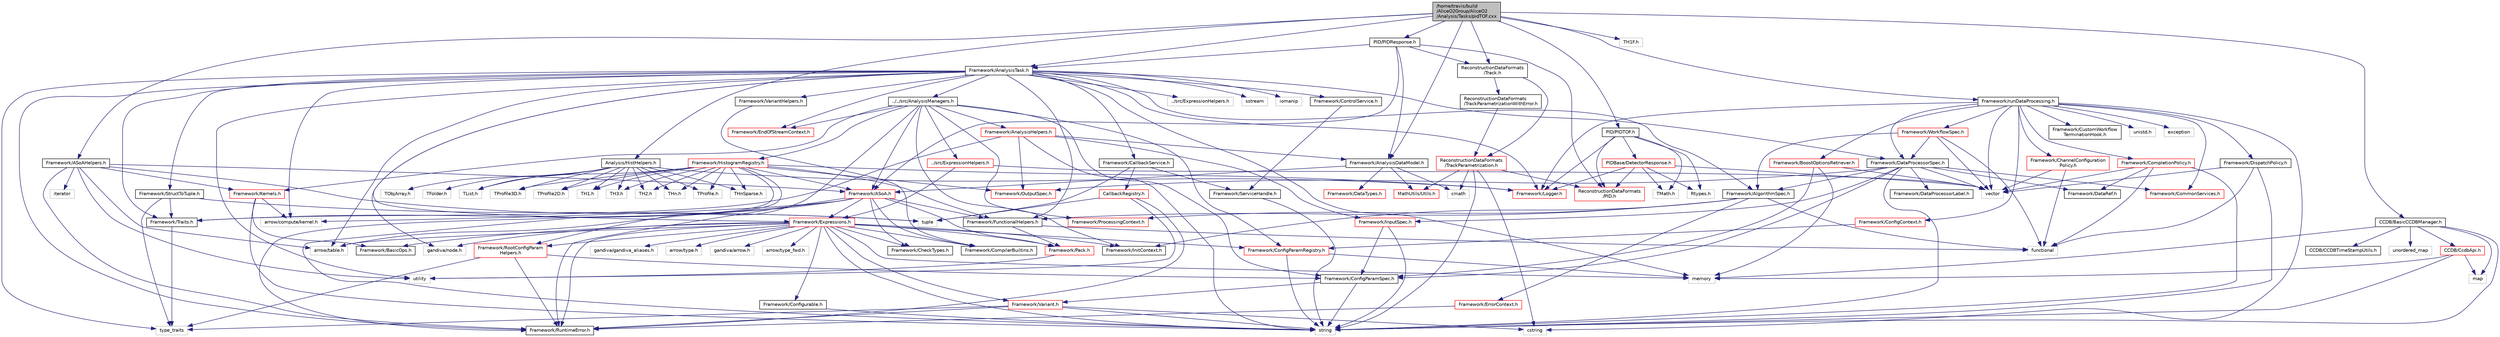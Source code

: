 digraph "/home/travis/build/AliceO2Group/AliceO2/Analysis/Tasks/pidTOF.cxx"
{
 // INTERACTIVE_SVG=YES
  bgcolor="transparent";
  edge [fontname="Helvetica",fontsize="10",labelfontname="Helvetica",labelfontsize="10"];
  node [fontname="Helvetica",fontsize="10",shape=record];
  Node0 [label="/home/travis/build\l/AliceO2Group/AliceO2\l/Analysis/Tasks/pidTOF.cxx",height=0.2,width=0.4,color="black", fillcolor="grey75", style="filled", fontcolor="black"];
  Node0 -> Node1 [color="midnightblue",fontsize="10",style="solid",fontname="Helvetica"];
  Node1 [label="Framework/AnalysisTask.h",height=0.2,width=0.4,color="black",URL="$d6/d57/AnalysisTask_8h.html"];
  Node1 -> Node2 [color="midnightblue",fontsize="10",style="solid",fontname="Helvetica"];
  Node2 [label="../../src/AnalysisManagers.h",height=0.2,width=0.4,color="black",URL="$df/db8/AnalysisManagers_8h.html"];
  Node2 -> Node3 [color="midnightblue",fontsize="10",style="solid",fontname="Helvetica"];
  Node3 [label="Framework/AnalysisHelpers.h",height=0.2,width=0.4,color="red",URL="$db/d34/AnalysisHelpers_8h.html"];
  Node3 -> Node4 [color="midnightblue",fontsize="10",style="solid",fontname="Helvetica"];
  Node4 [label="Framework/Traits.h",height=0.2,width=0.4,color="black",URL="$db/d31/Traits_8h.html"];
  Node4 -> Node5 [color="midnightblue",fontsize="10",style="solid",fontname="Helvetica"];
  Node5 [label="type_traits",height=0.2,width=0.4,color="grey75"];
  Node3 -> Node64 [color="midnightblue",fontsize="10",style="solid",fontname="Helvetica"];
  Node64 [label="Framework/AnalysisDataModel.h",height=0.2,width=0.4,color="black",URL="$d2/d8c/AnalysisDataModel_8h.html"];
  Node64 -> Node7 [color="midnightblue",fontsize="10",style="solid",fontname="Helvetica"];
  Node7 [label="Framework/ASoA.h",height=0.2,width=0.4,color="red",URL="$de/d33/ASoA_8h.html"];
  Node7 -> Node8 [color="midnightblue",fontsize="10",style="solid",fontname="Helvetica"];
  Node8 [label="Framework/Pack.h",height=0.2,width=0.4,color="red",URL="$dd/dce/Pack_8h.html"];
  Node8 -> Node10 [color="midnightblue",fontsize="10",style="solid",fontname="Helvetica"];
  Node10 [label="utility",height=0.2,width=0.4,color="grey75"];
  Node7 -> Node12 [color="midnightblue",fontsize="10",style="solid",fontname="Helvetica"];
  Node12 [label="Framework/CheckTypes.h",height=0.2,width=0.4,color="black",URL="$d1/d00/CheckTypes_8h.html"];
  Node7 -> Node13 [color="midnightblue",fontsize="10",style="solid",fontname="Helvetica"];
  Node13 [label="Framework/FunctionalHelpers.h",height=0.2,width=0.4,color="black",URL="$de/d9b/FunctionalHelpers_8h.html"];
  Node13 -> Node8 [color="midnightblue",fontsize="10",style="solid",fontname="Helvetica"];
  Node13 -> Node14 [color="midnightblue",fontsize="10",style="solid",fontname="Helvetica"];
  Node14 [label="functional",height=0.2,width=0.4,color="grey75"];
  Node7 -> Node15 [color="midnightblue",fontsize="10",style="solid",fontname="Helvetica"];
  Node15 [label="Framework/CompilerBuiltins.h",height=0.2,width=0.4,color="black",URL="$d9/de8/CompilerBuiltins_8h.html"];
  Node7 -> Node4 [color="midnightblue",fontsize="10",style="solid",fontname="Helvetica"];
  Node7 -> Node16 [color="midnightblue",fontsize="10",style="solid",fontname="Helvetica"];
  Node16 [label="Framework/Expressions.h",height=0.2,width=0.4,color="red",URL="$d0/d91/Expressions_8h.html"];
  Node16 -> Node17 [color="midnightblue",fontsize="10",style="solid",fontname="Helvetica"];
  Node17 [label="Framework/BasicOps.h",height=0.2,width=0.4,color="black",URL="$dd/dc2/BasicOps_8h.html"];
  Node16 -> Node15 [color="midnightblue",fontsize="10",style="solid",fontname="Helvetica"];
  Node16 -> Node8 [color="midnightblue",fontsize="10",style="solid",fontname="Helvetica"];
  Node16 -> Node12 [color="midnightblue",fontsize="10",style="solid",fontname="Helvetica"];
  Node16 -> Node18 [color="midnightblue",fontsize="10",style="solid",fontname="Helvetica"];
  Node18 [label="Framework/Configurable.h",height=0.2,width=0.4,color="black",URL="$d9/dff/Configurable_8h.html"];
  Node18 -> Node19 [color="midnightblue",fontsize="10",style="solid",fontname="Helvetica"];
  Node19 [label="string",height=0.2,width=0.4,color="grey75"];
  Node16 -> Node20 [color="midnightblue",fontsize="10",style="solid",fontname="Helvetica"];
  Node20 [label="Framework/Variant.h",height=0.2,width=0.4,color="red",URL="$de/d56/Variant_8h.html"];
  Node20 -> Node21 [color="midnightblue",fontsize="10",style="solid",fontname="Helvetica"];
  Node21 [label="Framework/RuntimeError.h",height=0.2,width=0.4,color="black",URL="$d1/d76/RuntimeError_8h.html"];
  Node20 -> Node5 [color="midnightblue",fontsize="10",style="solid",fontname="Helvetica"];
  Node20 -> Node22 [color="midnightblue",fontsize="10",style="solid",fontname="Helvetica"];
  Node22 [label="cstring",height=0.2,width=0.4,color="grey75"];
  Node20 -> Node19 [color="midnightblue",fontsize="10",style="solid",fontname="Helvetica"];
  Node16 -> Node28 [color="midnightblue",fontsize="10",style="solid",fontname="Helvetica"];
  Node28 [label="Framework/InitContext.h",height=0.2,width=0.4,color="black",URL="$d4/d2b/InitContext_8h.html"];
  Node16 -> Node29 [color="midnightblue",fontsize="10",style="solid",fontname="Helvetica"];
  Node29 [label="Framework/ConfigParamRegistry.h",height=0.2,width=0.4,color="red",URL="$de/dc6/ConfigParamRegistry_8h.html"];
  Node29 -> Node36 [color="midnightblue",fontsize="10",style="solid",fontname="Helvetica"];
  Node36 [label="memory",height=0.2,width=0.4,color="grey75"];
  Node29 -> Node19 [color="midnightblue",fontsize="10",style="solid",fontname="Helvetica"];
  Node16 -> Node38 [color="midnightblue",fontsize="10",style="solid",fontname="Helvetica"];
  Node38 [label="Framework/RootConfigParam\lHelpers.h",height=0.2,width=0.4,color="red",URL="$da/d88/RootConfigParamHelpers_8h.html"];
  Node38 -> Node31 [color="midnightblue",fontsize="10",style="solid",fontname="Helvetica"];
  Node31 [label="Framework/ConfigParamSpec.h",height=0.2,width=0.4,color="black",URL="$d0/d1c/ConfigParamSpec_8h.html"];
  Node31 -> Node20 [color="midnightblue",fontsize="10",style="solid",fontname="Helvetica"];
  Node31 -> Node19 [color="midnightblue",fontsize="10",style="solid",fontname="Helvetica"];
  Node38 -> Node21 [color="midnightblue",fontsize="10",style="solid",fontname="Helvetica"];
  Node38 -> Node5 [color="midnightblue",fontsize="10",style="solid",fontname="Helvetica"];
  Node16 -> Node21 [color="midnightblue",fontsize="10",style="solid",fontname="Helvetica"];
  Node16 -> Node41 [color="midnightblue",fontsize="10",style="solid",fontname="Helvetica"];
  Node41 [label="arrow/type_fwd.h",height=0.2,width=0.4,color="grey75"];
  Node16 -> Node42 [color="midnightblue",fontsize="10",style="solid",fontname="Helvetica"];
  Node42 [label="gandiva/gandiva_aliases.h",height=0.2,width=0.4,color="grey75"];
  Node16 -> Node43 [color="midnightblue",fontsize="10",style="solid",fontname="Helvetica"];
  Node43 [label="arrow/type.h",height=0.2,width=0.4,color="grey75"];
  Node16 -> Node44 [color="midnightblue",fontsize="10",style="solid",fontname="Helvetica"];
  Node44 [label="gandiva/arrow.h",height=0.2,width=0.4,color="grey75"];
  Node16 -> Node45 [color="midnightblue",fontsize="10",style="solid",fontname="Helvetica"];
  Node45 [label="arrow/table.h",height=0.2,width=0.4,color="grey75"];
  Node16 -> Node47 [color="midnightblue",fontsize="10",style="solid",fontname="Helvetica"];
  Node47 [label="gandiva/node.h",height=0.2,width=0.4,color="grey75"];
  Node16 -> Node19 [color="midnightblue",fontsize="10",style="solid",fontname="Helvetica"];
  Node16 -> Node36 [color="midnightblue",fontsize="10",style="solid",fontname="Helvetica"];
  Node7 -> Node21 [color="midnightblue",fontsize="10",style="solid",fontname="Helvetica"];
  Node7 -> Node45 [color="midnightblue",fontsize="10",style="solid",fontname="Helvetica"];
  Node7 -> Node54 [color="midnightblue",fontsize="10",style="solid",fontname="Helvetica"];
  Node54 [label="arrow/compute/kernel.h",height=0.2,width=0.4,color="grey75"];
  Node64 -> Node65 [color="midnightblue",fontsize="10",style="solid",fontname="Helvetica"];
  Node65 [label="MathUtils/Utils.h",height=0.2,width=0.4,color="red",URL="$d9/d52/Common_2MathUtils_2include_2MathUtils_2Utils_8h.html"];
  Node64 -> Node70 [color="midnightblue",fontsize="10",style="solid",fontname="Helvetica"];
  Node70 [label="cmath",height=0.2,width=0.4,color="grey75"];
  Node64 -> Node77 [color="midnightblue",fontsize="10",style="solid",fontname="Helvetica"];
  Node77 [label="Framework/DataTypes.h",height=0.2,width=0.4,color="red",URL="$d2/d12/DataTypes_8h.html"];
  Node3 -> Node78 [color="midnightblue",fontsize="10",style="solid",fontname="Helvetica"];
  Node78 [label="Framework/OutputSpec.h",height=0.2,width=0.4,color="red",URL="$db/d2d/OutputSpec_8h.html"];
  Node3 -> Node98 [color="midnightblue",fontsize="10",style="solid",fontname="Helvetica"];
  Node98 [label="Framework/InputSpec.h",height=0.2,width=0.4,color="red",URL="$d5/d3f/InputSpec_8h.html"];
  Node98 -> Node31 [color="midnightblue",fontsize="10",style="solid",fontname="Helvetica"];
  Node98 -> Node19 [color="midnightblue",fontsize="10",style="solid",fontname="Helvetica"];
  Node3 -> Node19 [color="midnightblue",fontsize="10",style="solid",fontname="Helvetica"];
  Node2 -> Node108 [color="midnightblue",fontsize="10",style="solid",fontname="Helvetica"];
  Node108 [label="Framework/Kernels.h",height=0.2,width=0.4,color="red",URL="$d0/d92/Kernels_8h.html"];
  Node108 -> Node17 [color="midnightblue",fontsize="10",style="solid",fontname="Helvetica"];
  Node108 -> Node54 [color="midnightblue",fontsize="10",style="solid",fontname="Helvetica"];
  Node108 -> Node19 [color="midnightblue",fontsize="10",style="solid",fontname="Helvetica"];
  Node2 -> Node7 [color="midnightblue",fontsize="10",style="solid",fontname="Helvetica"];
  Node2 -> Node110 [color="midnightblue",fontsize="10",style="solid",fontname="Helvetica"];
  Node110 [label="Framework/ProcessingContext.h",height=0.2,width=0.4,color="red",URL="$de/d6a/ProcessingContext_8h.html"];
  Node2 -> Node169 [color="midnightblue",fontsize="10",style="solid",fontname="Helvetica"];
  Node169 [label="Framework/EndOfStreamContext.h",height=0.2,width=0.4,color="red",URL="$d0/d77/EndOfStreamContext_8h.html"];
  Node2 -> Node170 [color="midnightblue",fontsize="10",style="solid",fontname="Helvetica"];
  Node170 [label="Framework/HistogramRegistry.h",height=0.2,width=0.4,color="red",URL="$da/dd6/HistogramRegistry_8h.html"];
  Node170 -> Node7 [color="midnightblue",fontsize="10",style="solid",fontname="Helvetica"];
  Node170 -> Node13 [color="midnightblue",fontsize="10",style="solid",fontname="Helvetica"];
  Node170 -> Node171 [color="midnightblue",fontsize="10",style="solid",fontname="Helvetica"];
  Node171 [label="Framework/Logger.h",height=0.2,width=0.4,color="red",URL="$dd/da4/Logger_8h.html"];
  Node170 -> Node78 [color="midnightblue",fontsize="10",style="solid",fontname="Helvetica"];
  Node170 -> Node21 [color="midnightblue",fontsize="10",style="solid",fontname="Helvetica"];
  Node170 -> Node173 [color="midnightblue",fontsize="10",style="solid",fontname="Helvetica"];
  Node173 [label="TH1.h",height=0.2,width=0.4,color="grey75"];
  Node170 -> Node174 [color="midnightblue",fontsize="10",style="solid",fontname="Helvetica"];
  Node174 [label="TH2.h",height=0.2,width=0.4,color="grey75"];
  Node170 -> Node175 [color="midnightblue",fontsize="10",style="solid",fontname="Helvetica"];
  Node175 [label="TH3.h",height=0.2,width=0.4,color="grey75"];
  Node170 -> Node176 [color="midnightblue",fontsize="10",style="solid",fontname="Helvetica"];
  Node176 [label="THn.h",height=0.2,width=0.4,color="grey75"];
  Node170 -> Node177 [color="midnightblue",fontsize="10",style="solid",fontname="Helvetica"];
  Node177 [label="THnSparse.h",height=0.2,width=0.4,color="grey75"];
  Node170 -> Node178 [color="midnightblue",fontsize="10",style="solid",fontname="Helvetica"];
  Node178 [label="TProfile.h",height=0.2,width=0.4,color="grey75"];
  Node170 -> Node179 [color="midnightblue",fontsize="10",style="solid",fontname="Helvetica"];
  Node179 [label="TProfile2D.h",height=0.2,width=0.4,color="grey75"];
  Node170 -> Node180 [color="midnightblue",fontsize="10",style="solid",fontname="Helvetica"];
  Node180 [label="TProfile3D.h",height=0.2,width=0.4,color="grey75"];
  Node170 -> Node117 [color="midnightblue",fontsize="10",style="solid",fontname="Helvetica"];
  Node117 [label="TList.h",height=0.2,width=0.4,color="grey75"];
  Node170 -> Node19 [color="midnightblue",fontsize="10",style="solid",fontname="Helvetica"];
  Node2 -> Node31 [color="midnightblue",fontsize="10",style="solid",fontname="Helvetica"];
  Node2 -> Node29 [color="midnightblue",fontsize="10",style="solid",fontname="Helvetica"];
  Node2 -> Node28 [color="midnightblue",fontsize="10",style="solid",fontname="Helvetica"];
  Node2 -> Node38 [color="midnightblue",fontsize="10",style="solid",fontname="Helvetica"];
  Node2 -> Node182 [color="midnightblue",fontsize="10",style="solid",fontname="Helvetica"];
  Node182 [label="../src/ExpressionHelpers.h",height=0.2,width=0.4,color="red",URL="$d1/d83/ExpressionHelpers_8h.html"];
  Node182 -> Node16 [color="midnightblue",fontsize="10",style="solid",fontname="Helvetica"];
  Node182 -> Node33 [color="midnightblue",fontsize="10",style="solid",fontname="Helvetica"];
  Node33 [label="vector",height=0.2,width=0.4,color="grey75"];
  Node1 -> Node184 [color="midnightblue",fontsize="10",style="solid",fontname="Helvetica"];
  Node184 [label="Framework/AlgorithmSpec.h",height=0.2,width=0.4,color="black",URL="$d0/d14/AlgorithmSpec_8h.html"];
  Node184 -> Node110 [color="midnightblue",fontsize="10",style="solid",fontname="Helvetica"];
  Node184 -> Node185 [color="midnightblue",fontsize="10",style="solid",fontname="Helvetica"];
  Node185 [label="Framework/ErrorContext.h",height=0.2,width=0.4,color="red",URL="$d7/dad/ErrorContext_8h.html"];
  Node185 -> Node21 [color="midnightblue",fontsize="10",style="solid",fontname="Helvetica"];
  Node184 -> Node28 [color="midnightblue",fontsize="10",style="solid",fontname="Helvetica"];
  Node184 -> Node13 [color="midnightblue",fontsize="10",style="solid",fontname="Helvetica"];
  Node184 -> Node14 [color="midnightblue",fontsize="10",style="solid",fontname="Helvetica"];
  Node1 -> Node186 [color="midnightblue",fontsize="10",style="solid",fontname="Helvetica"];
  Node186 [label="Framework/CallbackService.h",height=0.2,width=0.4,color="black",URL="$d9/d7f/CallbackService_8h.html"];
  Node186 -> Node187 [color="midnightblue",fontsize="10",style="solid",fontname="Helvetica"];
  Node187 [label="CallbackRegistry.h",height=0.2,width=0.4,color="red",URL="$d7/d3e/CallbackRegistry_8h.html",tooltip="A generic registry for callbacks. "];
  Node187 -> Node21 [color="midnightblue",fontsize="10",style="solid",fontname="Helvetica"];
  Node187 -> Node56 [color="midnightblue",fontsize="10",style="solid",fontname="Helvetica"];
  Node56 [label="tuple",height=0.2,width=0.4,color="grey75"];
  Node187 -> Node10 [color="midnightblue",fontsize="10",style="solid",fontname="Helvetica"];
  Node186 -> Node162 [color="midnightblue",fontsize="10",style="solid",fontname="Helvetica"];
  Node162 [label="Framework/ServiceHandle.h",height=0.2,width=0.4,color="black",URL="$d3/d28/ServiceHandle_8h.html"];
  Node162 -> Node19 [color="midnightblue",fontsize="10",style="solid",fontname="Helvetica"];
  Node186 -> Node56 [color="midnightblue",fontsize="10",style="solid",fontname="Helvetica"];
  Node1 -> Node188 [color="midnightblue",fontsize="10",style="solid",fontname="Helvetica"];
  Node188 [label="Framework/ControlService.h",height=0.2,width=0.4,color="black",URL="$d2/d43/ControlService_8h.html"];
  Node188 -> Node162 [color="midnightblue",fontsize="10",style="solid",fontname="Helvetica"];
  Node1 -> Node189 [color="midnightblue",fontsize="10",style="solid",fontname="Helvetica"];
  Node189 [label="Framework/DataProcessorSpec.h",height=0.2,width=0.4,color="black",URL="$d0/df4/DataProcessorSpec_8h.html"];
  Node189 -> Node184 [color="midnightblue",fontsize="10",style="solid",fontname="Helvetica"];
  Node189 -> Node31 [color="midnightblue",fontsize="10",style="solid",fontname="Helvetica"];
  Node189 -> Node190 [color="midnightblue",fontsize="10",style="solid",fontname="Helvetica"];
  Node190 [label="Framework/DataProcessorLabel.h",height=0.2,width=0.4,color="black",URL="$d1/df2/DataProcessorLabel_8h.html"];
  Node189 -> Node112 [color="midnightblue",fontsize="10",style="solid",fontname="Helvetica"];
  Node112 [label="Framework/DataRef.h",height=0.2,width=0.4,color="black",URL="$d5/dfb/DataRef_8h.html"];
  Node189 -> Node98 [color="midnightblue",fontsize="10",style="solid",fontname="Helvetica"];
  Node189 -> Node78 [color="midnightblue",fontsize="10",style="solid",fontname="Helvetica"];
  Node189 -> Node191 [color="midnightblue",fontsize="10",style="solid",fontname="Helvetica"];
  Node191 [label="Framework/CommonServices.h",height=0.2,width=0.4,color="red",URL="$d8/d02/CommonServices_8h.html"];
  Node189 -> Node19 [color="midnightblue",fontsize="10",style="solid",fontname="Helvetica"];
  Node189 -> Node33 [color="midnightblue",fontsize="10",style="solid",fontname="Helvetica"];
  Node1 -> Node16 [color="midnightblue",fontsize="10",style="solid",fontname="Helvetica"];
  Node1 -> Node192 [color="midnightblue",fontsize="10",style="solid",fontname="Helvetica"];
  Node192 [label="../src/ExpressionHelpers.h",height=0.2,width=0.4,color="grey75"];
  Node1 -> Node169 [color="midnightblue",fontsize="10",style="solid",fontname="Helvetica"];
  Node1 -> Node171 [color="midnightblue",fontsize="10",style="solid",fontname="Helvetica"];
  Node1 -> Node55 [color="midnightblue",fontsize="10",style="solid",fontname="Helvetica"];
  Node55 [label="Framework/StructToTuple.h",height=0.2,width=0.4,color="black",URL="$db/d4f/StructToTuple_8h.html"];
  Node55 -> Node4 [color="midnightblue",fontsize="10",style="solid",fontname="Helvetica"];
  Node55 -> Node56 [color="midnightblue",fontsize="10",style="solid",fontname="Helvetica"];
  Node55 -> Node5 [color="midnightblue",fontsize="10",style="solid",fontname="Helvetica"];
  Node1 -> Node13 [color="midnightblue",fontsize="10",style="solid",fontname="Helvetica"];
  Node1 -> Node4 [color="midnightblue",fontsize="10",style="solid",fontname="Helvetica"];
  Node1 -> Node57 [color="midnightblue",fontsize="10",style="solid",fontname="Helvetica"];
  Node57 [label="Framework/VariantHelpers.h",height=0.2,width=0.4,color="black",URL="$d7/dbe/VariantHelpers_8h.html"];
  Node57 -> Node15 [color="midnightblue",fontsize="10",style="solid",fontname="Helvetica"];
  Node1 -> Node21 [color="midnightblue",fontsize="10",style="solid",fontname="Helvetica"];
  Node1 -> Node54 [color="midnightblue",fontsize="10",style="solid",fontname="Helvetica"];
  Node1 -> Node45 [color="midnightblue",fontsize="10",style="solid",fontname="Helvetica"];
  Node1 -> Node47 [color="midnightblue",fontsize="10",style="solid",fontname="Helvetica"];
  Node1 -> Node5 [color="midnightblue",fontsize="10",style="solid",fontname="Helvetica"];
  Node1 -> Node10 [color="midnightblue",fontsize="10",style="solid",fontname="Helvetica"];
  Node1 -> Node36 [color="midnightblue",fontsize="10",style="solid",fontname="Helvetica"];
  Node1 -> Node59 [color="midnightblue",fontsize="10",style="solid",fontname="Helvetica"];
  Node59 [label="sstream",height=0.2,width=0.4,color="grey75"];
  Node1 -> Node193 [color="midnightblue",fontsize="10",style="solid",fontname="Helvetica"];
  Node193 [label="iomanip",height=0.2,width=0.4,color="grey75"];
  Node0 -> Node64 [color="midnightblue",fontsize="10",style="solid",fontname="Helvetica"];
  Node0 -> Node194 [color="midnightblue",fontsize="10",style="solid",fontname="Helvetica"];
  Node194 [label="Framework/ASoAHelpers.h",height=0.2,width=0.4,color="black",URL="$d0/df7/ASoAHelpers_8h.html"];
  Node194 -> Node7 [color="midnightblue",fontsize="10",style="solid",fontname="Helvetica"];
  Node194 -> Node108 [color="midnightblue",fontsize="10",style="solid",fontname="Helvetica"];
  Node194 -> Node21 [color="midnightblue",fontsize="10",style="solid",fontname="Helvetica"];
  Node194 -> Node45 [color="midnightblue",fontsize="10",style="solid",fontname="Helvetica"];
  Node194 -> Node148 [color="midnightblue",fontsize="10",style="solid",fontname="Helvetica"];
  Node148 [label="iterator",height=0.2,width=0.4,color="grey75"];
  Node194 -> Node56 [color="midnightblue",fontsize="10",style="solid",fontname="Helvetica"];
  Node194 -> Node10 [color="midnightblue",fontsize="10",style="solid",fontname="Helvetica"];
  Node0 -> Node195 [color="midnightblue",fontsize="10",style="solid",fontname="Helvetica"];
  Node195 [label="ReconstructionDataFormats\l/Track.h",height=0.2,width=0.4,color="black",URL="$d7/d8b/DataFormats_2Reconstruction_2include_2ReconstructionDataFormats_2Track_8h.html"];
  Node195 -> Node196 [color="midnightblue",fontsize="10",style="solid",fontname="Helvetica"];
  Node196 [label="ReconstructionDataFormats\l/TrackParametrization.h",height=0.2,width=0.4,color="red",URL="$d2/d98/TrackParametrization_8h.html"];
  Node196 -> Node70 [color="midnightblue",fontsize="10",style="solid",fontname="Helvetica"];
  Node196 -> Node22 [color="midnightblue",fontsize="10",style="solid",fontname="Helvetica"];
  Node196 -> Node19 [color="midnightblue",fontsize="10",style="solid",fontname="Helvetica"];
  Node196 -> Node65 [color="midnightblue",fontsize="10",style="solid",fontname="Helvetica"];
  Node196 -> Node221 [color="midnightblue",fontsize="10",style="solid",fontname="Helvetica"];
  Node221 [label="ReconstructionDataFormats\l/PID.h",height=0.2,width=0.4,color="red",URL="$d5/d08/DataFormats_2Reconstruction_2include_2ReconstructionDataFormats_2PID_8h.html"];
  Node195 -> Node225 [color="midnightblue",fontsize="10",style="solid",fontname="Helvetica"];
  Node225 [label="ReconstructionDataFormats\l/TrackParametrizationWithError.h",height=0.2,width=0.4,color="black",URL="$d3/d30/TrackParametrizationWithError_8h.html"];
  Node225 -> Node196 [color="midnightblue",fontsize="10",style="solid",fontname="Helvetica"];
  Node0 -> Node226 [color="midnightblue",fontsize="10",style="solid",fontname="Helvetica"];
  Node226 [label="PID/PIDResponse.h",height=0.2,width=0.4,color="black",URL="$d1/d98/PIDResponse_8h.html",tooltip="Set of tables, tasks and utilities to provide the interface between the analysis data model and the P..."];
  Node226 -> Node7 [color="midnightblue",fontsize="10",style="solid",fontname="Helvetica"];
  Node226 -> Node1 [color="midnightblue",fontsize="10",style="solid",fontname="Helvetica"];
  Node226 -> Node64 [color="midnightblue",fontsize="10",style="solid",fontname="Helvetica"];
  Node226 -> Node195 [color="midnightblue",fontsize="10",style="solid",fontname="Helvetica"];
  Node226 -> Node221 [color="midnightblue",fontsize="10",style="solid",fontname="Helvetica"];
  Node0 -> Node227 [color="midnightblue",fontsize="10",style="solid",fontname="Helvetica"];
  Node227 [label="CCDB/BasicCCDBManager.h",height=0.2,width=0.4,color="black",URL="$d5/df3/BasicCCDBManager_8h.html"];
  Node227 -> Node228 [color="midnightblue",fontsize="10",style="solid",fontname="Helvetica"];
  Node228 [label="CCDB/CcdbApi.h",height=0.2,width=0.4,color="red",URL="$dd/d3e/CcdbApi_8h.html"];
  Node228 -> Node19 [color="midnightblue",fontsize="10",style="solid",fontname="Helvetica"];
  Node228 -> Node36 [color="midnightblue",fontsize="10",style="solid",fontname="Helvetica"];
  Node228 -> Node131 [color="midnightblue",fontsize="10",style="solid",fontname="Helvetica"];
  Node131 [label="map",height=0.2,width=0.4,color="grey75"];
  Node227 -> Node231 [color="midnightblue",fontsize="10",style="solid",fontname="Helvetica"];
  Node231 [label="CCDB/CCDBTimeStampUtils.h",height=0.2,width=0.4,color="black",URL="$da/d86/CCDBTimeStampUtils_8h.html"];
  Node227 -> Node19 [color="midnightblue",fontsize="10",style="solid",fontname="Helvetica"];
  Node227 -> Node131 [color="midnightblue",fontsize="10",style="solid",fontname="Helvetica"];
  Node227 -> Node93 [color="midnightblue",fontsize="10",style="solid",fontname="Helvetica"];
  Node93 [label="unordered_map",height=0.2,width=0.4,color="grey75"];
  Node227 -> Node36 [color="midnightblue",fontsize="10",style="solid",fontname="Helvetica"];
  Node0 -> Node232 [color="midnightblue",fontsize="10",style="solid",fontname="Helvetica"];
  Node232 [label="Analysis/HistHelpers.h",height=0.2,width=0.4,color="black",URL="$d3/de5/HistHelpers_8h.html"];
  Node232 -> Node173 [color="midnightblue",fontsize="10",style="solid",fontname="Helvetica"];
  Node232 -> Node174 [color="midnightblue",fontsize="10",style="solid",fontname="Helvetica"];
  Node232 -> Node175 [color="midnightblue",fontsize="10",style="solid",fontname="Helvetica"];
  Node232 -> Node176 [color="midnightblue",fontsize="10",style="solid",fontname="Helvetica"];
  Node232 -> Node177 [color="midnightblue",fontsize="10",style="solid",fontname="Helvetica"];
  Node232 -> Node178 [color="midnightblue",fontsize="10",style="solid",fontname="Helvetica"];
  Node232 -> Node179 [color="midnightblue",fontsize="10",style="solid",fontname="Helvetica"];
  Node232 -> Node180 [color="midnightblue",fontsize="10",style="solid",fontname="Helvetica"];
  Node232 -> Node233 [color="midnightblue",fontsize="10",style="solid",fontname="Helvetica"];
  Node233 [label="TFolder.h",height=0.2,width=0.4,color="grey75"];
  Node232 -> Node119 [color="midnightblue",fontsize="10",style="solid",fontname="Helvetica"];
  Node119 [label="TObjArray.h",height=0.2,width=0.4,color="grey75"];
  Node232 -> Node117 [color="midnightblue",fontsize="10",style="solid",fontname="Helvetica"];
  Node232 -> Node171 [color="midnightblue",fontsize="10",style="solid",fontname="Helvetica"];
  Node0 -> Node234 [color="midnightblue",fontsize="10",style="solid",fontname="Helvetica"];
  Node234 [label="PID/PIDTOF.h",height=0.2,width=0.4,color="black",URL="$d9/d66/PIDTOF_8h.html",tooltip="Implementation of the TOF detector response for PID. "];
  Node234 -> Node198 [color="midnightblue",fontsize="10",style="solid",fontname="Helvetica"];
  Node198 [label="Rtypes.h",height=0.2,width=0.4,color="grey75"];
  Node234 -> Node235 [color="midnightblue",fontsize="10",style="solid",fontname="Helvetica"];
  Node235 [label="TMath.h",height=0.2,width=0.4,color="grey75"];
  Node234 -> Node171 [color="midnightblue",fontsize="10",style="solid",fontname="Helvetica"];
  Node234 -> Node221 [color="midnightblue",fontsize="10",style="solid",fontname="Helvetica"];
  Node234 -> Node236 [color="midnightblue",fontsize="10",style="solid",fontname="Helvetica"];
  Node236 [label="PIDBase/DetectorResponse.h",height=0.2,width=0.4,color="red",URL="$dc/d68/DetectorResponse_8h.html",tooltip="Handler for any detector (or other entity) response. This provides the basic quantities computed by a..."];
  Node236 -> Node33 [color="midnightblue",fontsize="10",style="solid",fontname="Helvetica"];
  Node236 -> Node171 [color="midnightblue",fontsize="10",style="solid",fontname="Helvetica"];
  Node236 -> Node198 [color="midnightblue",fontsize="10",style="solid",fontname="Helvetica"];
  Node236 -> Node235 [color="midnightblue",fontsize="10",style="solid",fontname="Helvetica"];
  Node236 -> Node221 [color="midnightblue",fontsize="10",style="solid",fontname="Helvetica"];
  Node0 -> Node240 [color="midnightblue",fontsize="10",style="solid",fontname="Helvetica"];
  Node240 [label="TH1F.h",height=0.2,width=0.4,color="grey75"];
  Node0 -> Node241 [color="midnightblue",fontsize="10",style="solid",fontname="Helvetica"];
  Node241 [label="Framework/runDataProcessing.h",height=0.2,width=0.4,color="black",URL="$db/dd0/runDataProcessing_8h.html"];
  Node241 -> Node242 [color="midnightblue",fontsize="10",style="solid",fontname="Helvetica"];
  Node242 [label="Framework/ChannelConfiguration\lPolicy.h",height=0.2,width=0.4,color="red",URL="$dd/d0f/ChannelConfigurationPolicy_8h.html"];
  Node242 -> Node33 [color="midnightblue",fontsize="10",style="solid",fontname="Helvetica"];
  Node242 -> Node14 [color="midnightblue",fontsize="10",style="solid",fontname="Helvetica"];
  Node241 -> Node245 [color="midnightblue",fontsize="10",style="solid",fontname="Helvetica"];
  Node245 [label="Framework/CompletionPolicy.h",height=0.2,width=0.4,color="red",URL="$df/dd6/CompletionPolicy_8h.html"];
  Node245 -> Node112 [color="midnightblue",fontsize="10",style="solid",fontname="Helvetica"];
  Node245 -> Node14 [color="midnightblue",fontsize="10",style="solid",fontname="Helvetica"];
  Node245 -> Node19 [color="midnightblue",fontsize="10",style="solid",fontname="Helvetica"];
  Node245 -> Node33 [color="midnightblue",fontsize="10",style="solid",fontname="Helvetica"];
  Node241 -> Node152 [color="midnightblue",fontsize="10",style="solid",fontname="Helvetica"];
  Node152 [label="Framework/DispatchPolicy.h",height=0.2,width=0.4,color="black",URL="$da/de6/DispatchPolicy_8h.html"];
  Node152 -> Node14 [color="midnightblue",fontsize="10",style="solid",fontname="Helvetica"];
  Node152 -> Node19 [color="midnightblue",fontsize="10",style="solid",fontname="Helvetica"];
  Node152 -> Node33 [color="midnightblue",fontsize="10",style="solid",fontname="Helvetica"];
  Node241 -> Node189 [color="midnightblue",fontsize="10",style="solid",fontname="Helvetica"];
  Node241 -> Node246 [color="midnightblue",fontsize="10",style="solid",fontname="Helvetica"];
  Node246 [label="Framework/WorkflowSpec.h",height=0.2,width=0.4,color="red",URL="$df/da1/WorkflowSpec_8h.html"];
  Node246 -> Node189 [color="midnightblue",fontsize="10",style="solid",fontname="Helvetica"];
  Node246 -> Node184 [color="midnightblue",fontsize="10",style="solid",fontname="Helvetica"];
  Node246 -> Node33 [color="midnightblue",fontsize="10",style="solid",fontname="Helvetica"];
  Node246 -> Node14 [color="midnightblue",fontsize="10",style="solid",fontname="Helvetica"];
  Node241 -> Node247 [color="midnightblue",fontsize="10",style="solid",fontname="Helvetica"];
  Node247 [label="Framework/ConfigContext.h",height=0.2,width=0.4,color="red",URL="$d7/d2e/ConfigContext_8h.html"];
  Node247 -> Node29 [color="midnightblue",fontsize="10",style="solid",fontname="Helvetica"];
  Node241 -> Node248 [color="midnightblue",fontsize="10",style="solid",fontname="Helvetica"];
  Node248 [label="Framework/BoostOptionsRetriever.h",height=0.2,width=0.4,color="red",URL="$d3/d7e/BoostOptionsRetriever_8h.html"];
  Node248 -> Node31 [color="midnightblue",fontsize="10",style="solid",fontname="Helvetica"];
  Node248 -> Node36 [color="midnightblue",fontsize="10",style="solid",fontname="Helvetica"];
  Node248 -> Node33 [color="midnightblue",fontsize="10",style="solid",fontname="Helvetica"];
  Node241 -> Node249 [color="midnightblue",fontsize="10",style="solid",fontname="Helvetica"];
  Node249 [label="Framework/CustomWorkflow\lTerminationHook.h",height=0.2,width=0.4,color="black",URL="$da/def/CustomWorkflowTerminationHook_8h.html"];
  Node241 -> Node191 [color="midnightblue",fontsize="10",style="solid",fontname="Helvetica"];
  Node241 -> Node171 [color="midnightblue",fontsize="10",style="solid",fontname="Helvetica"];
  Node241 -> Node250 [color="midnightblue",fontsize="10",style="solid",fontname="Helvetica"];
  Node250 [label="unistd.h",height=0.2,width=0.4,color="grey75"];
  Node241 -> Node33 [color="midnightblue",fontsize="10",style="solid",fontname="Helvetica"];
  Node241 -> Node22 [color="midnightblue",fontsize="10",style="solid",fontname="Helvetica"];
  Node241 -> Node251 [color="midnightblue",fontsize="10",style="solid",fontname="Helvetica"];
  Node251 [label="exception",height=0.2,width=0.4,color="grey75"];
}
